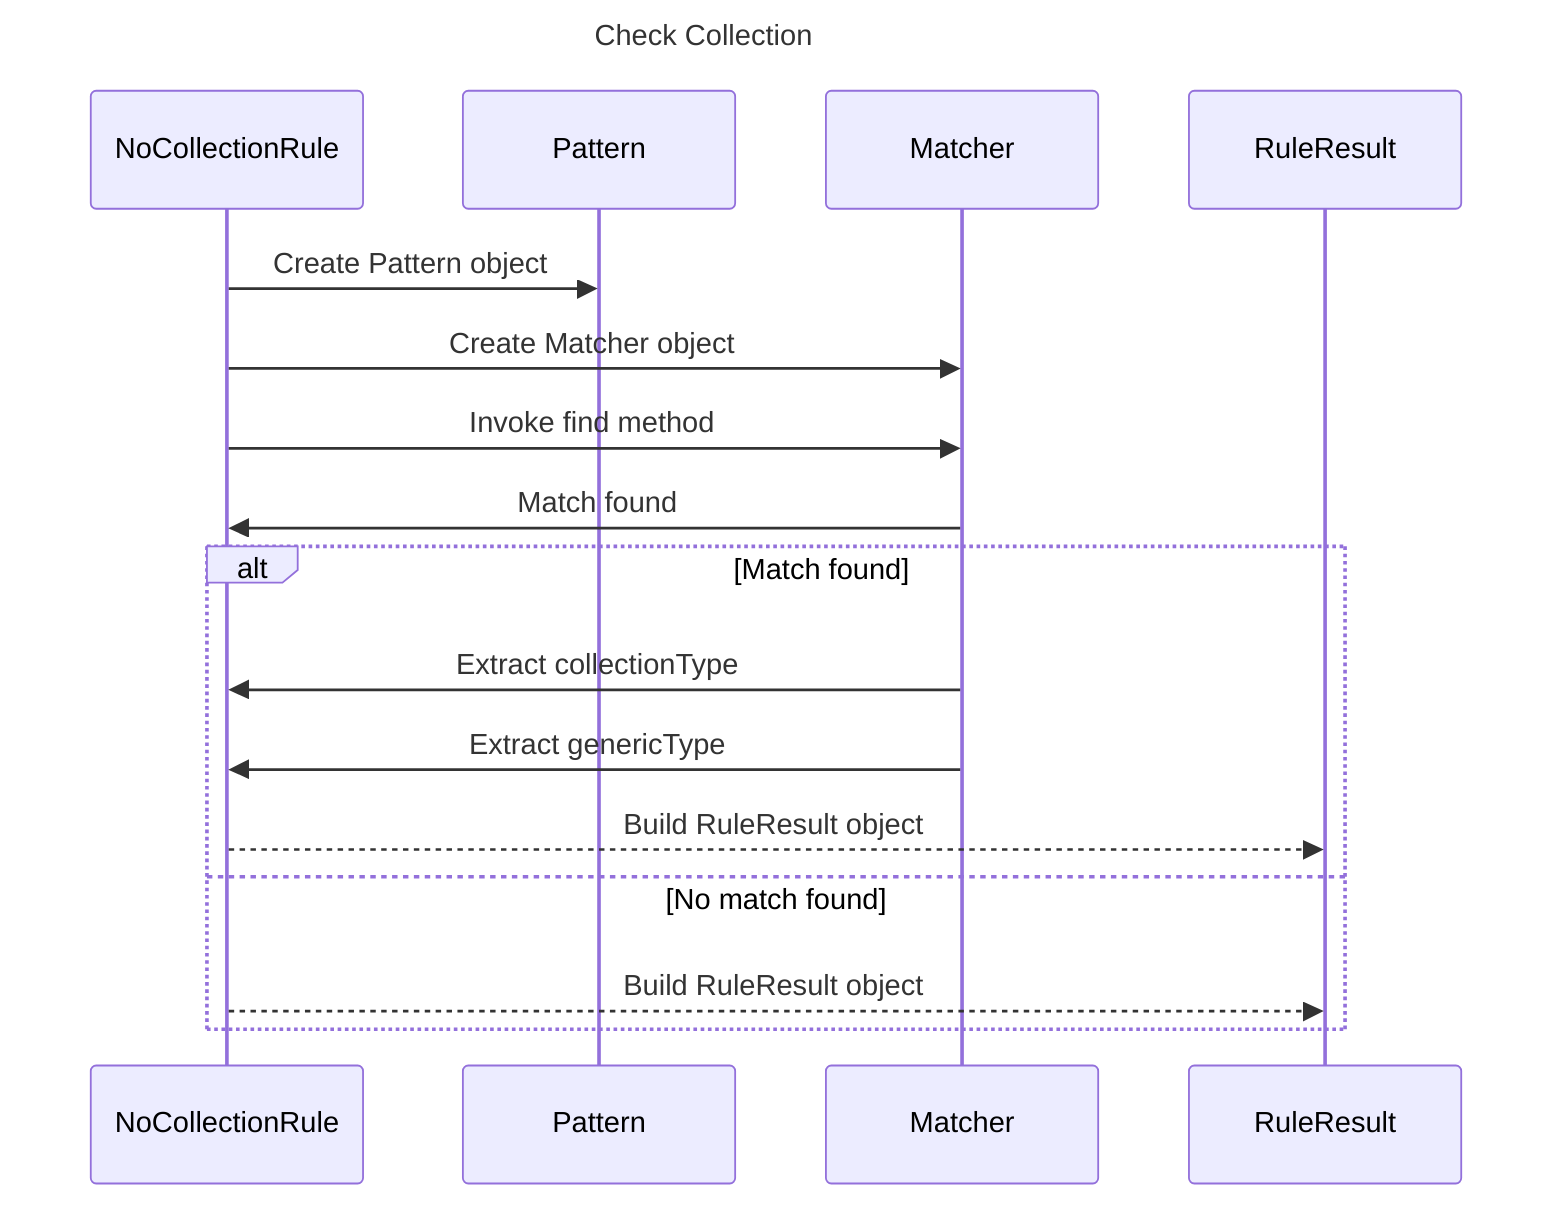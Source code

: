 ---
title: Check Collection
---

sequenceDiagram
    participant NoCollectionRule
    participant Pattern
    participant Matcher
    participant RuleResult

    NoCollectionRule->>Pattern: Create Pattern object
    NoCollectionRule->>Matcher: Create Matcher object
    NoCollectionRule->>Matcher: Invoke find method
    Matcher->>NoCollectionRule: Match found
    alt Match found
        Matcher->>NoCollectionRule: Extract collectionType
        Matcher->>NoCollectionRule: Extract genericType
        NoCollectionRule-->>RuleResult: Build RuleResult object
    else No match found
        NoCollectionRule-->>RuleResult: Build RuleResult object
    end